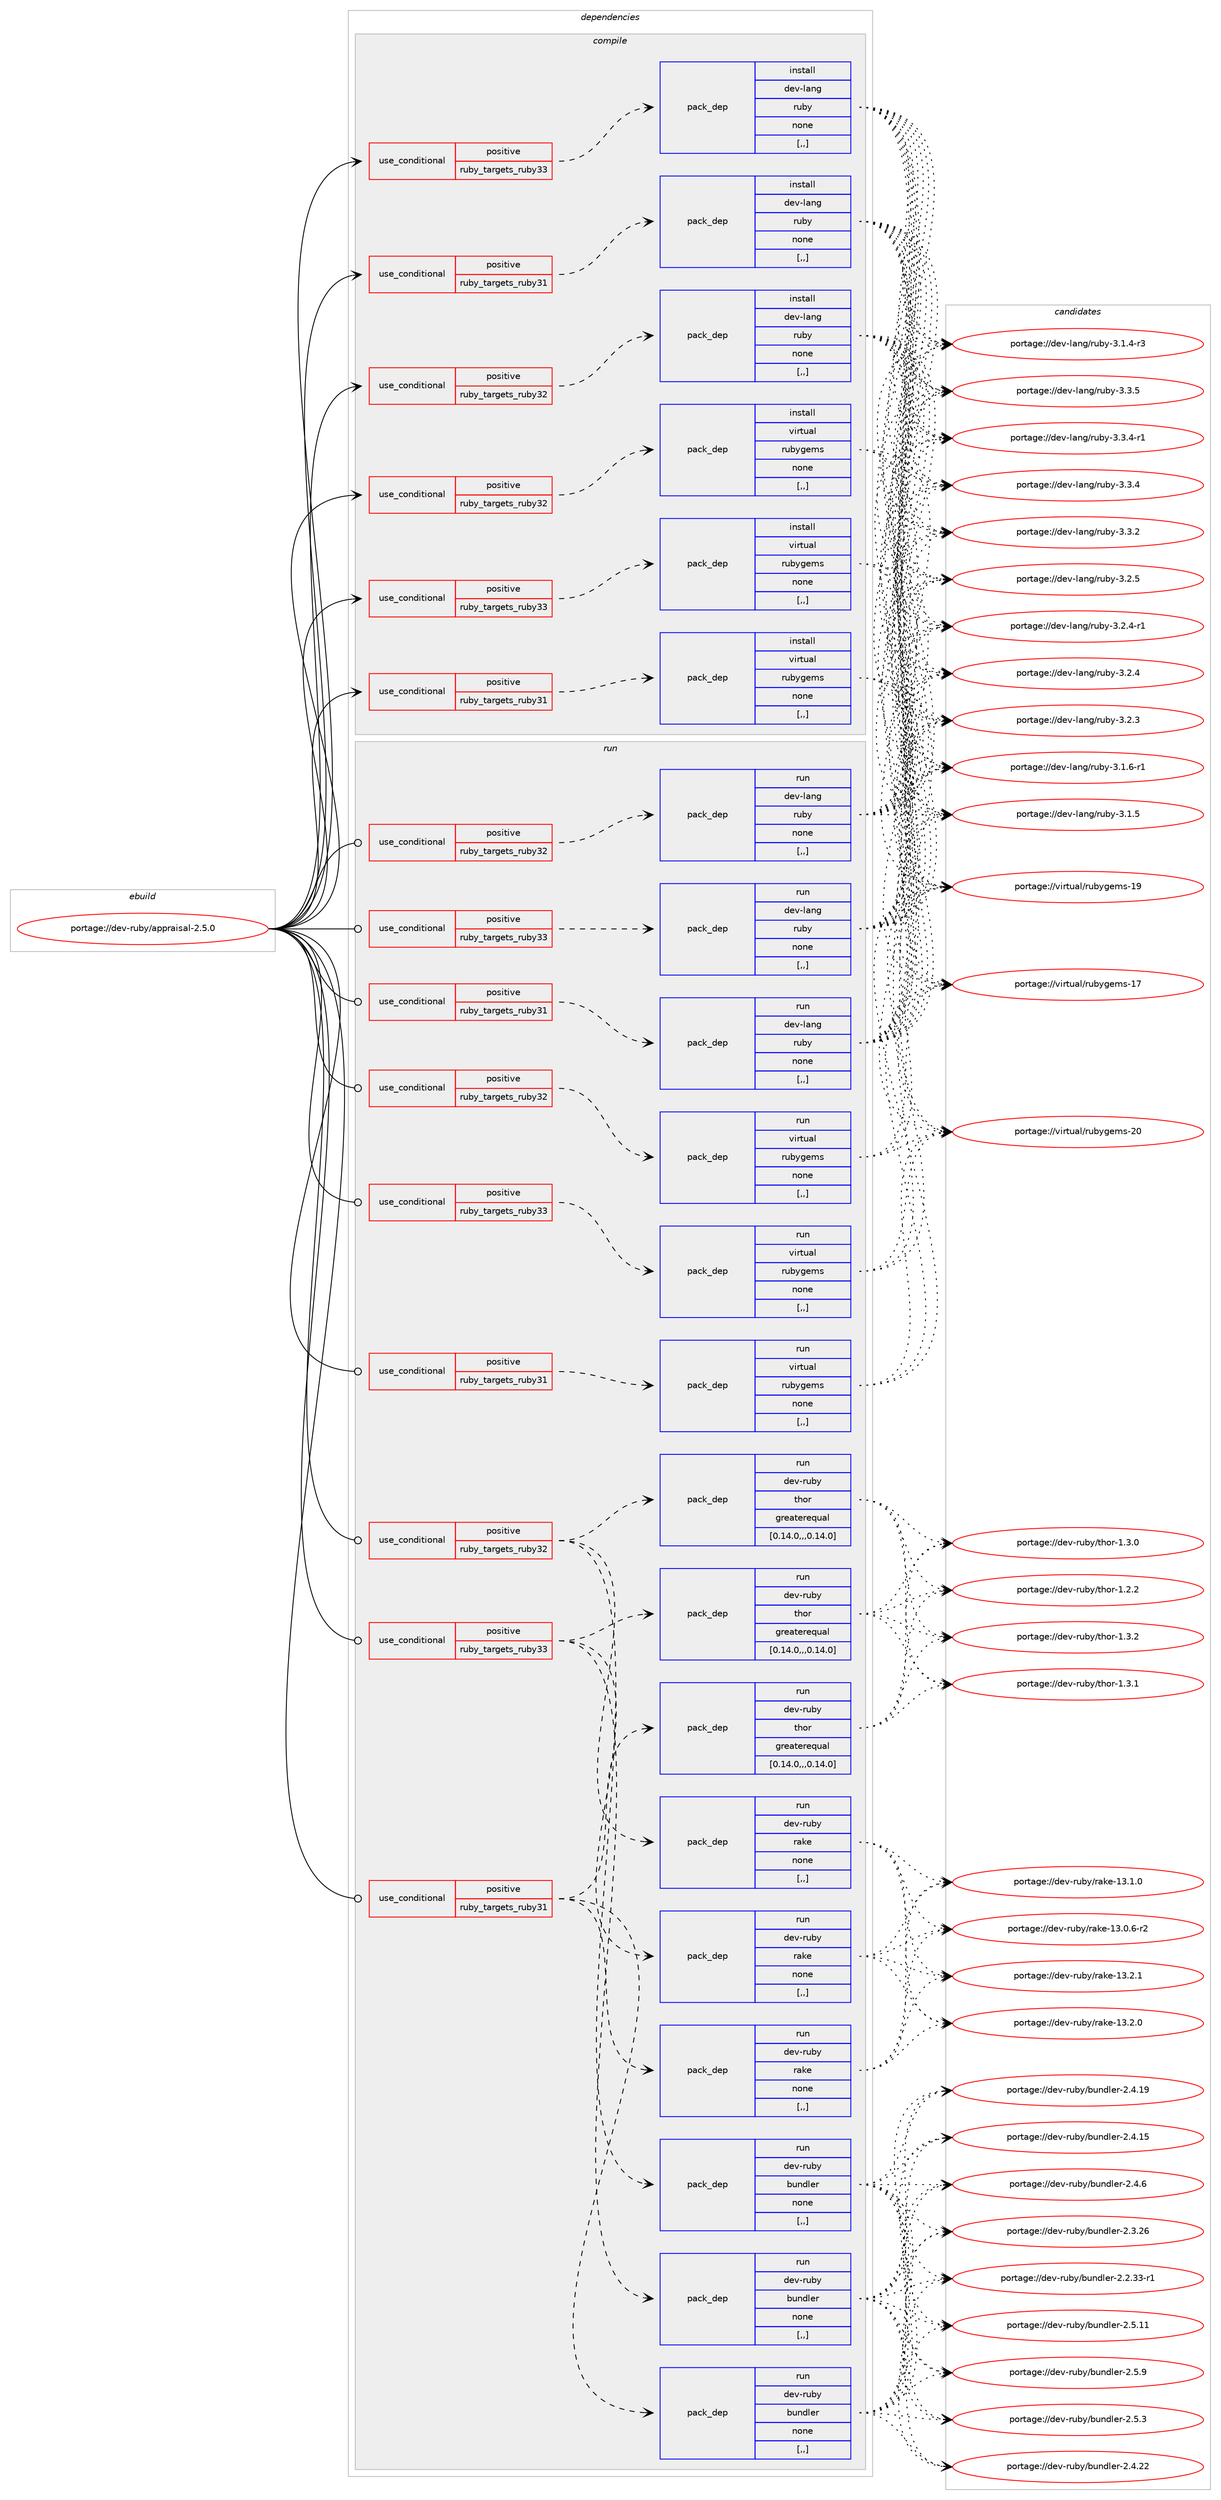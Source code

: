 digraph prolog {

# *************
# Graph options
# *************

newrank=true;
concentrate=true;
compound=true;
graph [rankdir=LR,fontname=Helvetica,fontsize=10,ranksep=1.5];#, ranksep=2.5, nodesep=0.2];
edge  [arrowhead=vee];
node  [fontname=Helvetica,fontsize=10];

# **********
# The ebuild
# **********

subgraph cluster_leftcol {
color=gray;
label=<<i>ebuild</i>>;
id [label="portage://dev-ruby/appraisal-2.5.0", color=red, width=4, href="../dev-ruby/appraisal-2.5.0.svg"];
}

# ****************
# The dependencies
# ****************

subgraph cluster_midcol {
color=gray;
label=<<i>dependencies</i>>;
subgraph cluster_compile {
fillcolor="#eeeeee";
style=filled;
label=<<i>compile</i>>;
subgraph cond175009 {
dependency671803 [label=<<TABLE BORDER="0" CELLBORDER="1" CELLSPACING="0" CELLPADDING="4"><TR><TD ROWSPAN="3" CELLPADDING="10">use_conditional</TD></TR><TR><TD>positive</TD></TR><TR><TD>ruby_targets_ruby31</TD></TR></TABLE>>, shape=none, color=red];
subgraph pack491913 {
dependency671804 [label=<<TABLE BORDER="0" CELLBORDER="1" CELLSPACING="0" CELLPADDING="4" WIDTH="220"><TR><TD ROWSPAN="6" CELLPADDING="30">pack_dep</TD></TR><TR><TD WIDTH="110">install</TD></TR><TR><TD>dev-lang</TD></TR><TR><TD>ruby</TD></TR><TR><TD>none</TD></TR><TR><TD>[,,]</TD></TR></TABLE>>, shape=none, color=blue];
}
dependency671803:e -> dependency671804:w [weight=20,style="dashed",arrowhead="vee"];
}
id:e -> dependency671803:w [weight=20,style="solid",arrowhead="vee"];
subgraph cond175010 {
dependency671805 [label=<<TABLE BORDER="0" CELLBORDER="1" CELLSPACING="0" CELLPADDING="4"><TR><TD ROWSPAN="3" CELLPADDING="10">use_conditional</TD></TR><TR><TD>positive</TD></TR><TR><TD>ruby_targets_ruby31</TD></TR></TABLE>>, shape=none, color=red];
subgraph pack491914 {
dependency671806 [label=<<TABLE BORDER="0" CELLBORDER="1" CELLSPACING="0" CELLPADDING="4" WIDTH="220"><TR><TD ROWSPAN="6" CELLPADDING="30">pack_dep</TD></TR><TR><TD WIDTH="110">install</TD></TR><TR><TD>virtual</TD></TR><TR><TD>rubygems</TD></TR><TR><TD>none</TD></TR><TR><TD>[,,]</TD></TR></TABLE>>, shape=none, color=blue];
}
dependency671805:e -> dependency671806:w [weight=20,style="dashed",arrowhead="vee"];
}
id:e -> dependency671805:w [weight=20,style="solid",arrowhead="vee"];
subgraph cond175011 {
dependency671807 [label=<<TABLE BORDER="0" CELLBORDER="1" CELLSPACING="0" CELLPADDING="4"><TR><TD ROWSPAN="3" CELLPADDING="10">use_conditional</TD></TR><TR><TD>positive</TD></TR><TR><TD>ruby_targets_ruby32</TD></TR></TABLE>>, shape=none, color=red];
subgraph pack491915 {
dependency671808 [label=<<TABLE BORDER="0" CELLBORDER="1" CELLSPACING="0" CELLPADDING="4" WIDTH="220"><TR><TD ROWSPAN="6" CELLPADDING="30">pack_dep</TD></TR><TR><TD WIDTH="110">install</TD></TR><TR><TD>dev-lang</TD></TR><TR><TD>ruby</TD></TR><TR><TD>none</TD></TR><TR><TD>[,,]</TD></TR></TABLE>>, shape=none, color=blue];
}
dependency671807:e -> dependency671808:w [weight=20,style="dashed",arrowhead="vee"];
}
id:e -> dependency671807:w [weight=20,style="solid",arrowhead="vee"];
subgraph cond175012 {
dependency671809 [label=<<TABLE BORDER="0" CELLBORDER="1" CELLSPACING="0" CELLPADDING="4"><TR><TD ROWSPAN="3" CELLPADDING="10">use_conditional</TD></TR><TR><TD>positive</TD></TR><TR><TD>ruby_targets_ruby32</TD></TR></TABLE>>, shape=none, color=red];
subgraph pack491916 {
dependency671810 [label=<<TABLE BORDER="0" CELLBORDER="1" CELLSPACING="0" CELLPADDING="4" WIDTH="220"><TR><TD ROWSPAN="6" CELLPADDING="30">pack_dep</TD></TR><TR><TD WIDTH="110">install</TD></TR><TR><TD>virtual</TD></TR><TR><TD>rubygems</TD></TR><TR><TD>none</TD></TR><TR><TD>[,,]</TD></TR></TABLE>>, shape=none, color=blue];
}
dependency671809:e -> dependency671810:w [weight=20,style="dashed",arrowhead="vee"];
}
id:e -> dependency671809:w [weight=20,style="solid",arrowhead="vee"];
subgraph cond175013 {
dependency671811 [label=<<TABLE BORDER="0" CELLBORDER="1" CELLSPACING="0" CELLPADDING="4"><TR><TD ROWSPAN="3" CELLPADDING="10">use_conditional</TD></TR><TR><TD>positive</TD></TR><TR><TD>ruby_targets_ruby33</TD></TR></TABLE>>, shape=none, color=red];
subgraph pack491917 {
dependency671812 [label=<<TABLE BORDER="0" CELLBORDER="1" CELLSPACING="0" CELLPADDING="4" WIDTH="220"><TR><TD ROWSPAN="6" CELLPADDING="30">pack_dep</TD></TR><TR><TD WIDTH="110">install</TD></TR><TR><TD>dev-lang</TD></TR><TR><TD>ruby</TD></TR><TR><TD>none</TD></TR><TR><TD>[,,]</TD></TR></TABLE>>, shape=none, color=blue];
}
dependency671811:e -> dependency671812:w [weight=20,style="dashed",arrowhead="vee"];
}
id:e -> dependency671811:w [weight=20,style="solid",arrowhead="vee"];
subgraph cond175014 {
dependency671813 [label=<<TABLE BORDER="0" CELLBORDER="1" CELLSPACING="0" CELLPADDING="4"><TR><TD ROWSPAN="3" CELLPADDING="10">use_conditional</TD></TR><TR><TD>positive</TD></TR><TR><TD>ruby_targets_ruby33</TD></TR></TABLE>>, shape=none, color=red];
subgraph pack491918 {
dependency671814 [label=<<TABLE BORDER="0" CELLBORDER="1" CELLSPACING="0" CELLPADDING="4" WIDTH="220"><TR><TD ROWSPAN="6" CELLPADDING="30">pack_dep</TD></TR><TR><TD WIDTH="110">install</TD></TR><TR><TD>virtual</TD></TR><TR><TD>rubygems</TD></TR><TR><TD>none</TD></TR><TR><TD>[,,]</TD></TR></TABLE>>, shape=none, color=blue];
}
dependency671813:e -> dependency671814:w [weight=20,style="dashed",arrowhead="vee"];
}
id:e -> dependency671813:w [weight=20,style="solid",arrowhead="vee"];
}
subgraph cluster_compileandrun {
fillcolor="#eeeeee";
style=filled;
label=<<i>compile and run</i>>;
}
subgraph cluster_run {
fillcolor="#eeeeee";
style=filled;
label=<<i>run</i>>;
subgraph cond175015 {
dependency671815 [label=<<TABLE BORDER="0" CELLBORDER="1" CELLSPACING="0" CELLPADDING="4"><TR><TD ROWSPAN="3" CELLPADDING="10">use_conditional</TD></TR><TR><TD>positive</TD></TR><TR><TD>ruby_targets_ruby31</TD></TR></TABLE>>, shape=none, color=red];
subgraph pack491919 {
dependency671816 [label=<<TABLE BORDER="0" CELLBORDER="1" CELLSPACING="0" CELLPADDING="4" WIDTH="220"><TR><TD ROWSPAN="6" CELLPADDING="30">pack_dep</TD></TR><TR><TD WIDTH="110">run</TD></TR><TR><TD>dev-lang</TD></TR><TR><TD>ruby</TD></TR><TR><TD>none</TD></TR><TR><TD>[,,]</TD></TR></TABLE>>, shape=none, color=blue];
}
dependency671815:e -> dependency671816:w [weight=20,style="dashed",arrowhead="vee"];
}
id:e -> dependency671815:w [weight=20,style="solid",arrowhead="odot"];
subgraph cond175016 {
dependency671817 [label=<<TABLE BORDER="0" CELLBORDER="1" CELLSPACING="0" CELLPADDING="4"><TR><TD ROWSPAN="3" CELLPADDING="10">use_conditional</TD></TR><TR><TD>positive</TD></TR><TR><TD>ruby_targets_ruby31</TD></TR></TABLE>>, shape=none, color=red];
subgraph pack491920 {
dependency671818 [label=<<TABLE BORDER="0" CELLBORDER="1" CELLSPACING="0" CELLPADDING="4" WIDTH="220"><TR><TD ROWSPAN="6" CELLPADDING="30">pack_dep</TD></TR><TR><TD WIDTH="110">run</TD></TR><TR><TD>dev-ruby</TD></TR><TR><TD>bundler</TD></TR><TR><TD>none</TD></TR><TR><TD>[,,]</TD></TR></TABLE>>, shape=none, color=blue];
}
dependency671817:e -> dependency671818:w [weight=20,style="dashed",arrowhead="vee"];
subgraph pack491921 {
dependency671819 [label=<<TABLE BORDER="0" CELLBORDER="1" CELLSPACING="0" CELLPADDING="4" WIDTH="220"><TR><TD ROWSPAN="6" CELLPADDING="30">pack_dep</TD></TR><TR><TD WIDTH="110">run</TD></TR><TR><TD>dev-ruby</TD></TR><TR><TD>rake</TD></TR><TR><TD>none</TD></TR><TR><TD>[,,]</TD></TR></TABLE>>, shape=none, color=blue];
}
dependency671817:e -> dependency671819:w [weight=20,style="dashed",arrowhead="vee"];
subgraph pack491922 {
dependency671820 [label=<<TABLE BORDER="0" CELLBORDER="1" CELLSPACING="0" CELLPADDING="4" WIDTH="220"><TR><TD ROWSPAN="6" CELLPADDING="30">pack_dep</TD></TR><TR><TD WIDTH="110">run</TD></TR><TR><TD>dev-ruby</TD></TR><TR><TD>thor</TD></TR><TR><TD>greaterequal</TD></TR><TR><TD>[0.14.0,,,0.14.0]</TD></TR></TABLE>>, shape=none, color=blue];
}
dependency671817:e -> dependency671820:w [weight=20,style="dashed",arrowhead="vee"];
}
id:e -> dependency671817:w [weight=20,style="solid",arrowhead="odot"];
subgraph cond175017 {
dependency671821 [label=<<TABLE BORDER="0" CELLBORDER="1" CELLSPACING="0" CELLPADDING="4"><TR><TD ROWSPAN="3" CELLPADDING="10">use_conditional</TD></TR><TR><TD>positive</TD></TR><TR><TD>ruby_targets_ruby31</TD></TR></TABLE>>, shape=none, color=red];
subgraph pack491923 {
dependency671822 [label=<<TABLE BORDER="0" CELLBORDER="1" CELLSPACING="0" CELLPADDING="4" WIDTH="220"><TR><TD ROWSPAN="6" CELLPADDING="30">pack_dep</TD></TR><TR><TD WIDTH="110">run</TD></TR><TR><TD>virtual</TD></TR><TR><TD>rubygems</TD></TR><TR><TD>none</TD></TR><TR><TD>[,,]</TD></TR></TABLE>>, shape=none, color=blue];
}
dependency671821:e -> dependency671822:w [weight=20,style="dashed",arrowhead="vee"];
}
id:e -> dependency671821:w [weight=20,style="solid",arrowhead="odot"];
subgraph cond175018 {
dependency671823 [label=<<TABLE BORDER="0" CELLBORDER="1" CELLSPACING="0" CELLPADDING="4"><TR><TD ROWSPAN="3" CELLPADDING="10">use_conditional</TD></TR><TR><TD>positive</TD></TR><TR><TD>ruby_targets_ruby32</TD></TR></TABLE>>, shape=none, color=red];
subgraph pack491924 {
dependency671824 [label=<<TABLE BORDER="0" CELLBORDER="1" CELLSPACING="0" CELLPADDING="4" WIDTH="220"><TR><TD ROWSPAN="6" CELLPADDING="30">pack_dep</TD></TR><TR><TD WIDTH="110">run</TD></TR><TR><TD>dev-lang</TD></TR><TR><TD>ruby</TD></TR><TR><TD>none</TD></TR><TR><TD>[,,]</TD></TR></TABLE>>, shape=none, color=blue];
}
dependency671823:e -> dependency671824:w [weight=20,style="dashed",arrowhead="vee"];
}
id:e -> dependency671823:w [weight=20,style="solid",arrowhead="odot"];
subgraph cond175019 {
dependency671825 [label=<<TABLE BORDER="0" CELLBORDER="1" CELLSPACING="0" CELLPADDING="4"><TR><TD ROWSPAN="3" CELLPADDING="10">use_conditional</TD></TR><TR><TD>positive</TD></TR><TR><TD>ruby_targets_ruby32</TD></TR></TABLE>>, shape=none, color=red];
subgraph pack491925 {
dependency671826 [label=<<TABLE BORDER="0" CELLBORDER="1" CELLSPACING="0" CELLPADDING="4" WIDTH="220"><TR><TD ROWSPAN="6" CELLPADDING="30">pack_dep</TD></TR><TR><TD WIDTH="110">run</TD></TR><TR><TD>dev-ruby</TD></TR><TR><TD>bundler</TD></TR><TR><TD>none</TD></TR><TR><TD>[,,]</TD></TR></TABLE>>, shape=none, color=blue];
}
dependency671825:e -> dependency671826:w [weight=20,style="dashed",arrowhead="vee"];
subgraph pack491926 {
dependency671827 [label=<<TABLE BORDER="0" CELLBORDER="1" CELLSPACING="0" CELLPADDING="4" WIDTH="220"><TR><TD ROWSPAN="6" CELLPADDING="30">pack_dep</TD></TR><TR><TD WIDTH="110">run</TD></TR><TR><TD>dev-ruby</TD></TR><TR><TD>rake</TD></TR><TR><TD>none</TD></TR><TR><TD>[,,]</TD></TR></TABLE>>, shape=none, color=blue];
}
dependency671825:e -> dependency671827:w [weight=20,style="dashed",arrowhead="vee"];
subgraph pack491927 {
dependency671828 [label=<<TABLE BORDER="0" CELLBORDER="1" CELLSPACING="0" CELLPADDING="4" WIDTH="220"><TR><TD ROWSPAN="6" CELLPADDING="30">pack_dep</TD></TR><TR><TD WIDTH="110">run</TD></TR><TR><TD>dev-ruby</TD></TR><TR><TD>thor</TD></TR><TR><TD>greaterequal</TD></TR><TR><TD>[0.14.0,,,0.14.0]</TD></TR></TABLE>>, shape=none, color=blue];
}
dependency671825:e -> dependency671828:w [weight=20,style="dashed",arrowhead="vee"];
}
id:e -> dependency671825:w [weight=20,style="solid",arrowhead="odot"];
subgraph cond175020 {
dependency671829 [label=<<TABLE BORDER="0" CELLBORDER="1" CELLSPACING="0" CELLPADDING="4"><TR><TD ROWSPAN="3" CELLPADDING="10">use_conditional</TD></TR><TR><TD>positive</TD></TR><TR><TD>ruby_targets_ruby32</TD></TR></TABLE>>, shape=none, color=red];
subgraph pack491928 {
dependency671830 [label=<<TABLE BORDER="0" CELLBORDER="1" CELLSPACING="0" CELLPADDING="4" WIDTH="220"><TR><TD ROWSPAN="6" CELLPADDING="30">pack_dep</TD></TR><TR><TD WIDTH="110">run</TD></TR><TR><TD>virtual</TD></TR><TR><TD>rubygems</TD></TR><TR><TD>none</TD></TR><TR><TD>[,,]</TD></TR></TABLE>>, shape=none, color=blue];
}
dependency671829:e -> dependency671830:w [weight=20,style="dashed",arrowhead="vee"];
}
id:e -> dependency671829:w [weight=20,style="solid",arrowhead="odot"];
subgraph cond175021 {
dependency671831 [label=<<TABLE BORDER="0" CELLBORDER="1" CELLSPACING="0" CELLPADDING="4"><TR><TD ROWSPAN="3" CELLPADDING="10">use_conditional</TD></TR><TR><TD>positive</TD></TR><TR><TD>ruby_targets_ruby33</TD></TR></TABLE>>, shape=none, color=red];
subgraph pack491929 {
dependency671832 [label=<<TABLE BORDER="0" CELLBORDER="1" CELLSPACING="0" CELLPADDING="4" WIDTH="220"><TR><TD ROWSPAN="6" CELLPADDING="30">pack_dep</TD></TR><TR><TD WIDTH="110">run</TD></TR><TR><TD>dev-lang</TD></TR><TR><TD>ruby</TD></TR><TR><TD>none</TD></TR><TR><TD>[,,]</TD></TR></TABLE>>, shape=none, color=blue];
}
dependency671831:e -> dependency671832:w [weight=20,style="dashed",arrowhead="vee"];
}
id:e -> dependency671831:w [weight=20,style="solid",arrowhead="odot"];
subgraph cond175022 {
dependency671833 [label=<<TABLE BORDER="0" CELLBORDER="1" CELLSPACING="0" CELLPADDING="4"><TR><TD ROWSPAN="3" CELLPADDING="10">use_conditional</TD></TR><TR><TD>positive</TD></TR><TR><TD>ruby_targets_ruby33</TD></TR></TABLE>>, shape=none, color=red];
subgraph pack491930 {
dependency671834 [label=<<TABLE BORDER="0" CELLBORDER="1" CELLSPACING="0" CELLPADDING="4" WIDTH="220"><TR><TD ROWSPAN="6" CELLPADDING="30">pack_dep</TD></TR><TR><TD WIDTH="110">run</TD></TR><TR><TD>dev-ruby</TD></TR><TR><TD>bundler</TD></TR><TR><TD>none</TD></TR><TR><TD>[,,]</TD></TR></TABLE>>, shape=none, color=blue];
}
dependency671833:e -> dependency671834:w [weight=20,style="dashed",arrowhead="vee"];
subgraph pack491931 {
dependency671835 [label=<<TABLE BORDER="0" CELLBORDER="1" CELLSPACING="0" CELLPADDING="4" WIDTH="220"><TR><TD ROWSPAN="6" CELLPADDING="30">pack_dep</TD></TR><TR><TD WIDTH="110">run</TD></TR><TR><TD>dev-ruby</TD></TR><TR><TD>rake</TD></TR><TR><TD>none</TD></TR><TR><TD>[,,]</TD></TR></TABLE>>, shape=none, color=blue];
}
dependency671833:e -> dependency671835:w [weight=20,style="dashed",arrowhead="vee"];
subgraph pack491932 {
dependency671836 [label=<<TABLE BORDER="0" CELLBORDER="1" CELLSPACING="0" CELLPADDING="4" WIDTH="220"><TR><TD ROWSPAN="6" CELLPADDING="30">pack_dep</TD></TR><TR><TD WIDTH="110">run</TD></TR><TR><TD>dev-ruby</TD></TR><TR><TD>thor</TD></TR><TR><TD>greaterequal</TD></TR><TR><TD>[0.14.0,,,0.14.0]</TD></TR></TABLE>>, shape=none, color=blue];
}
dependency671833:e -> dependency671836:w [weight=20,style="dashed",arrowhead="vee"];
}
id:e -> dependency671833:w [weight=20,style="solid",arrowhead="odot"];
subgraph cond175023 {
dependency671837 [label=<<TABLE BORDER="0" CELLBORDER="1" CELLSPACING="0" CELLPADDING="4"><TR><TD ROWSPAN="3" CELLPADDING="10">use_conditional</TD></TR><TR><TD>positive</TD></TR><TR><TD>ruby_targets_ruby33</TD></TR></TABLE>>, shape=none, color=red];
subgraph pack491933 {
dependency671838 [label=<<TABLE BORDER="0" CELLBORDER="1" CELLSPACING="0" CELLPADDING="4" WIDTH="220"><TR><TD ROWSPAN="6" CELLPADDING="30">pack_dep</TD></TR><TR><TD WIDTH="110">run</TD></TR><TR><TD>virtual</TD></TR><TR><TD>rubygems</TD></TR><TR><TD>none</TD></TR><TR><TD>[,,]</TD></TR></TABLE>>, shape=none, color=blue];
}
dependency671837:e -> dependency671838:w [weight=20,style="dashed",arrowhead="vee"];
}
id:e -> dependency671837:w [weight=20,style="solid",arrowhead="odot"];
}
}

# **************
# The candidates
# **************

subgraph cluster_choices {
rank=same;
color=gray;
label=<<i>candidates</i>>;

subgraph choice491913 {
color=black;
nodesep=1;
choice10010111845108971101034711411798121455146514653 [label="portage://dev-lang/ruby-3.3.5", color=red, width=4,href="../dev-lang/ruby-3.3.5.svg"];
choice100101118451089711010347114117981214551465146524511449 [label="portage://dev-lang/ruby-3.3.4-r1", color=red, width=4,href="../dev-lang/ruby-3.3.4-r1.svg"];
choice10010111845108971101034711411798121455146514652 [label="portage://dev-lang/ruby-3.3.4", color=red, width=4,href="../dev-lang/ruby-3.3.4.svg"];
choice10010111845108971101034711411798121455146514650 [label="portage://dev-lang/ruby-3.3.2", color=red, width=4,href="../dev-lang/ruby-3.3.2.svg"];
choice10010111845108971101034711411798121455146504653 [label="portage://dev-lang/ruby-3.2.5", color=red, width=4,href="../dev-lang/ruby-3.2.5.svg"];
choice100101118451089711010347114117981214551465046524511449 [label="portage://dev-lang/ruby-3.2.4-r1", color=red, width=4,href="../dev-lang/ruby-3.2.4-r1.svg"];
choice10010111845108971101034711411798121455146504652 [label="portage://dev-lang/ruby-3.2.4", color=red, width=4,href="../dev-lang/ruby-3.2.4.svg"];
choice10010111845108971101034711411798121455146504651 [label="portage://dev-lang/ruby-3.2.3", color=red, width=4,href="../dev-lang/ruby-3.2.3.svg"];
choice100101118451089711010347114117981214551464946544511449 [label="portage://dev-lang/ruby-3.1.6-r1", color=red, width=4,href="../dev-lang/ruby-3.1.6-r1.svg"];
choice10010111845108971101034711411798121455146494653 [label="portage://dev-lang/ruby-3.1.5", color=red, width=4,href="../dev-lang/ruby-3.1.5.svg"];
choice100101118451089711010347114117981214551464946524511451 [label="portage://dev-lang/ruby-3.1.4-r3", color=red, width=4,href="../dev-lang/ruby-3.1.4-r3.svg"];
dependency671804:e -> choice10010111845108971101034711411798121455146514653:w [style=dotted,weight="100"];
dependency671804:e -> choice100101118451089711010347114117981214551465146524511449:w [style=dotted,weight="100"];
dependency671804:e -> choice10010111845108971101034711411798121455146514652:w [style=dotted,weight="100"];
dependency671804:e -> choice10010111845108971101034711411798121455146514650:w [style=dotted,weight="100"];
dependency671804:e -> choice10010111845108971101034711411798121455146504653:w [style=dotted,weight="100"];
dependency671804:e -> choice100101118451089711010347114117981214551465046524511449:w [style=dotted,weight="100"];
dependency671804:e -> choice10010111845108971101034711411798121455146504652:w [style=dotted,weight="100"];
dependency671804:e -> choice10010111845108971101034711411798121455146504651:w [style=dotted,weight="100"];
dependency671804:e -> choice100101118451089711010347114117981214551464946544511449:w [style=dotted,weight="100"];
dependency671804:e -> choice10010111845108971101034711411798121455146494653:w [style=dotted,weight="100"];
dependency671804:e -> choice100101118451089711010347114117981214551464946524511451:w [style=dotted,weight="100"];
}
subgraph choice491914 {
color=black;
nodesep=1;
choice118105114116117971084711411798121103101109115455048 [label="portage://virtual/rubygems-20", color=red, width=4,href="../virtual/rubygems-20.svg"];
choice118105114116117971084711411798121103101109115454957 [label="portage://virtual/rubygems-19", color=red, width=4,href="../virtual/rubygems-19.svg"];
choice118105114116117971084711411798121103101109115454955 [label="portage://virtual/rubygems-17", color=red, width=4,href="../virtual/rubygems-17.svg"];
dependency671806:e -> choice118105114116117971084711411798121103101109115455048:w [style=dotted,weight="100"];
dependency671806:e -> choice118105114116117971084711411798121103101109115454957:w [style=dotted,weight="100"];
dependency671806:e -> choice118105114116117971084711411798121103101109115454955:w [style=dotted,weight="100"];
}
subgraph choice491915 {
color=black;
nodesep=1;
choice10010111845108971101034711411798121455146514653 [label="portage://dev-lang/ruby-3.3.5", color=red, width=4,href="../dev-lang/ruby-3.3.5.svg"];
choice100101118451089711010347114117981214551465146524511449 [label="portage://dev-lang/ruby-3.3.4-r1", color=red, width=4,href="../dev-lang/ruby-3.3.4-r1.svg"];
choice10010111845108971101034711411798121455146514652 [label="portage://dev-lang/ruby-3.3.4", color=red, width=4,href="../dev-lang/ruby-3.3.4.svg"];
choice10010111845108971101034711411798121455146514650 [label="portage://dev-lang/ruby-3.3.2", color=red, width=4,href="../dev-lang/ruby-3.3.2.svg"];
choice10010111845108971101034711411798121455146504653 [label="portage://dev-lang/ruby-3.2.5", color=red, width=4,href="../dev-lang/ruby-3.2.5.svg"];
choice100101118451089711010347114117981214551465046524511449 [label="portage://dev-lang/ruby-3.2.4-r1", color=red, width=4,href="../dev-lang/ruby-3.2.4-r1.svg"];
choice10010111845108971101034711411798121455146504652 [label="portage://dev-lang/ruby-3.2.4", color=red, width=4,href="../dev-lang/ruby-3.2.4.svg"];
choice10010111845108971101034711411798121455146504651 [label="portage://dev-lang/ruby-3.2.3", color=red, width=4,href="../dev-lang/ruby-3.2.3.svg"];
choice100101118451089711010347114117981214551464946544511449 [label="portage://dev-lang/ruby-3.1.6-r1", color=red, width=4,href="../dev-lang/ruby-3.1.6-r1.svg"];
choice10010111845108971101034711411798121455146494653 [label="portage://dev-lang/ruby-3.1.5", color=red, width=4,href="../dev-lang/ruby-3.1.5.svg"];
choice100101118451089711010347114117981214551464946524511451 [label="portage://dev-lang/ruby-3.1.4-r3", color=red, width=4,href="../dev-lang/ruby-3.1.4-r3.svg"];
dependency671808:e -> choice10010111845108971101034711411798121455146514653:w [style=dotted,weight="100"];
dependency671808:e -> choice100101118451089711010347114117981214551465146524511449:w [style=dotted,weight="100"];
dependency671808:e -> choice10010111845108971101034711411798121455146514652:w [style=dotted,weight="100"];
dependency671808:e -> choice10010111845108971101034711411798121455146514650:w [style=dotted,weight="100"];
dependency671808:e -> choice10010111845108971101034711411798121455146504653:w [style=dotted,weight="100"];
dependency671808:e -> choice100101118451089711010347114117981214551465046524511449:w [style=dotted,weight="100"];
dependency671808:e -> choice10010111845108971101034711411798121455146504652:w [style=dotted,weight="100"];
dependency671808:e -> choice10010111845108971101034711411798121455146504651:w [style=dotted,weight="100"];
dependency671808:e -> choice100101118451089711010347114117981214551464946544511449:w [style=dotted,weight="100"];
dependency671808:e -> choice10010111845108971101034711411798121455146494653:w [style=dotted,weight="100"];
dependency671808:e -> choice100101118451089711010347114117981214551464946524511451:w [style=dotted,weight="100"];
}
subgraph choice491916 {
color=black;
nodesep=1;
choice118105114116117971084711411798121103101109115455048 [label="portage://virtual/rubygems-20", color=red, width=4,href="../virtual/rubygems-20.svg"];
choice118105114116117971084711411798121103101109115454957 [label="portage://virtual/rubygems-19", color=red, width=4,href="../virtual/rubygems-19.svg"];
choice118105114116117971084711411798121103101109115454955 [label="portage://virtual/rubygems-17", color=red, width=4,href="../virtual/rubygems-17.svg"];
dependency671810:e -> choice118105114116117971084711411798121103101109115455048:w [style=dotted,weight="100"];
dependency671810:e -> choice118105114116117971084711411798121103101109115454957:w [style=dotted,weight="100"];
dependency671810:e -> choice118105114116117971084711411798121103101109115454955:w [style=dotted,weight="100"];
}
subgraph choice491917 {
color=black;
nodesep=1;
choice10010111845108971101034711411798121455146514653 [label="portage://dev-lang/ruby-3.3.5", color=red, width=4,href="../dev-lang/ruby-3.3.5.svg"];
choice100101118451089711010347114117981214551465146524511449 [label="portage://dev-lang/ruby-3.3.4-r1", color=red, width=4,href="../dev-lang/ruby-3.3.4-r1.svg"];
choice10010111845108971101034711411798121455146514652 [label="portage://dev-lang/ruby-3.3.4", color=red, width=4,href="../dev-lang/ruby-3.3.4.svg"];
choice10010111845108971101034711411798121455146514650 [label="portage://dev-lang/ruby-3.3.2", color=red, width=4,href="../dev-lang/ruby-3.3.2.svg"];
choice10010111845108971101034711411798121455146504653 [label="portage://dev-lang/ruby-3.2.5", color=red, width=4,href="../dev-lang/ruby-3.2.5.svg"];
choice100101118451089711010347114117981214551465046524511449 [label="portage://dev-lang/ruby-3.2.4-r1", color=red, width=4,href="../dev-lang/ruby-3.2.4-r1.svg"];
choice10010111845108971101034711411798121455146504652 [label="portage://dev-lang/ruby-3.2.4", color=red, width=4,href="../dev-lang/ruby-3.2.4.svg"];
choice10010111845108971101034711411798121455146504651 [label="portage://dev-lang/ruby-3.2.3", color=red, width=4,href="../dev-lang/ruby-3.2.3.svg"];
choice100101118451089711010347114117981214551464946544511449 [label="portage://dev-lang/ruby-3.1.6-r1", color=red, width=4,href="../dev-lang/ruby-3.1.6-r1.svg"];
choice10010111845108971101034711411798121455146494653 [label="portage://dev-lang/ruby-3.1.5", color=red, width=4,href="../dev-lang/ruby-3.1.5.svg"];
choice100101118451089711010347114117981214551464946524511451 [label="portage://dev-lang/ruby-3.1.4-r3", color=red, width=4,href="../dev-lang/ruby-3.1.4-r3.svg"];
dependency671812:e -> choice10010111845108971101034711411798121455146514653:w [style=dotted,weight="100"];
dependency671812:e -> choice100101118451089711010347114117981214551465146524511449:w [style=dotted,weight="100"];
dependency671812:e -> choice10010111845108971101034711411798121455146514652:w [style=dotted,weight="100"];
dependency671812:e -> choice10010111845108971101034711411798121455146514650:w [style=dotted,weight="100"];
dependency671812:e -> choice10010111845108971101034711411798121455146504653:w [style=dotted,weight="100"];
dependency671812:e -> choice100101118451089711010347114117981214551465046524511449:w [style=dotted,weight="100"];
dependency671812:e -> choice10010111845108971101034711411798121455146504652:w [style=dotted,weight="100"];
dependency671812:e -> choice10010111845108971101034711411798121455146504651:w [style=dotted,weight="100"];
dependency671812:e -> choice100101118451089711010347114117981214551464946544511449:w [style=dotted,weight="100"];
dependency671812:e -> choice10010111845108971101034711411798121455146494653:w [style=dotted,weight="100"];
dependency671812:e -> choice100101118451089711010347114117981214551464946524511451:w [style=dotted,weight="100"];
}
subgraph choice491918 {
color=black;
nodesep=1;
choice118105114116117971084711411798121103101109115455048 [label="portage://virtual/rubygems-20", color=red, width=4,href="../virtual/rubygems-20.svg"];
choice118105114116117971084711411798121103101109115454957 [label="portage://virtual/rubygems-19", color=red, width=4,href="../virtual/rubygems-19.svg"];
choice118105114116117971084711411798121103101109115454955 [label="portage://virtual/rubygems-17", color=red, width=4,href="../virtual/rubygems-17.svg"];
dependency671814:e -> choice118105114116117971084711411798121103101109115455048:w [style=dotted,weight="100"];
dependency671814:e -> choice118105114116117971084711411798121103101109115454957:w [style=dotted,weight="100"];
dependency671814:e -> choice118105114116117971084711411798121103101109115454955:w [style=dotted,weight="100"];
}
subgraph choice491919 {
color=black;
nodesep=1;
choice10010111845108971101034711411798121455146514653 [label="portage://dev-lang/ruby-3.3.5", color=red, width=4,href="../dev-lang/ruby-3.3.5.svg"];
choice100101118451089711010347114117981214551465146524511449 [label="portage://dev-lang/ruby-3.3.4-r1", color=red, width=4,href="../dev-lang/ruby-3.3.4-r1.svg"];
choice10010111845108971101034711411798121455146514652 [label="portage://dev-lang/ruby-3.3.4", color=red, width=4,href="../dev-lang/ruby-3.3.4.svg"];
choice10010111845108971101034711411798121455146514650 [label="portage://dev-lang/ruby-3.3.2", color=red, width=4,href="../dev-lang/ruby-3.3.2.svg"];
choice10010111845108971101034711411798121455146504653 [label="portage://dev-lang/ruby-3.2.5", color=red, width=4,href="../dev-lang/ruby-3.2.5.svg"];
choice100101118451089711010347114117981214551465046524511449 [label="portage://dev-lang/ruby-3.2.4-r1", color=red, width=4,href="../dev-lang/ruby-3.2.4-r1.svg"];
choice10010111845108971101034711411798121455146504652 [label="portage://dev-lang/ruby-3.2.4", color=red, width=4,href="../dev-lang/ruby-3.2.4.svg"];
choice10010111845108971101034711411798121455146504651 [label="portage://dev-lang/ruby-3.2.3", color=red, width=4,href="../dev-lang/ruby-3.2.3.svg"];
choice100101118451089711010347114117981214551464946544511449 [label="portage://dev-lang/ruby-3.1.6-r1", color=red, width=4,href="../dev-lang/ruby-3.1.6-r1.svg"];
choice10010111845108971101034711411798121455146494653 [label="portage://dev-lang/ruby-3.1.5", color=red, width=4,href="../dev-lang/ruby-3.1.5.svg"];
choice100101118451089711010347114117981214551464946524511451 [label="portage://dev-lang/ruby-3.1.4-r3", color=red, width=4,href="../dev-lang/ruby-3.1.4-r3.svg"];
dependency671816:e -> choice10010111845108971101034711411798121455146514653:w [style=dotted,weight="100"];
dependency671816:e -> choice100101118451089711010347114117981214551465146524511449:w [style=dotted,weight="100"];
dependency671816:e -> choice10010111845108971101034711411798121455146514652:w [style=dotted,weight="100"];
dependency671816:e -> choice10010111845108971101034711411798121455146514650:w [style=dotted,weight="100"];
dependency671816:e -> choice10010111845108971101034711411798121455146504653:w [style=dotted,weight="100"];
dependency671816:e -> choice100101118451089711010347114117981214551465046524511449:w [style=dotted,weight="100"];
dependency671816:e -> choice10010111845108971101034711411798121455146504652:w [style=dotted,weight="100"];
dependency671816:e -> choice10010111845108971101034711411798121455146504651:w [style=dotted,weight="100"];
dependency671816:e -> choice100101118451089711010347114117981214551464946544511449:w [style=dotted,weight="100"];
dependency671816:e -> choice10010111845108971101034711411798121455146494653:w [style=dotted,weight="100"];
dependency671816:e -> choice100101118451089711010347114117981214551464946524511451:w [style=dotted,weight="100"];
}
subgraph choice491920 {
color=black;
nodesep=1;
choice1001011184511411798121479811711010010810111445504653464949 [label="portage://dev-ruby/bundler-2.5.11", color=red, width=4,href="../dev-ruby/bundler-2.5.11.svg"];
choice10010111845114117981214798117110100108101114455046534657 [label="portage://dev-ruby/bundler-2.5.9", color=red, width=4,href="../dev-ruby/bundler-2.5.9.svg"];
choice10010111845114117981214798117110100108101114455046534651 [label="portage://dev-ruby/bundler-2.5.3", color=red, width=4,href="../dev-ruby/bundler-2.5.3.svg"];
choice1001011184511411798121479811711010010810111445504652465050 [label="portage://dev-ruby/bundler-2.4.22", color=red, width=4,href="../dev-ruby/bundler-2.4.22.svg"];
choice1001011184511411798121479811711010010810111445504652464957 [label="portage://dev-ruby/bundler-2.4.19", color=red, width=4,href="../dev-ruby/bundler-2.4.19.svg"];
choice1001011184511411798121479811711010010810111445504652464953 [label="portage://dev-ruby/bundler-2.4.15", color=red, width=4,href="../dev-ruby/bundler-2.4.15.svg"];
choice10010111845114117981214798117110100108101114455046524654 [label="portage://dev-ruby/bundler-2.4.6", color=red, width=4,href="../dev-ruby/bundler-2.4.6.svg"];
choice1001011184511411798121479811711010010810111445504651465054 [label="portage://dev-ruby/bundler-2.3.26", color=red, width=4,href="../dev-ruby/bundler-2.3.26.svg"];
choice10010111845114117981214798117110100108101114455046504651514511449 [label="portage://dev-ruby/bundler-2.2.33-r1", color=red, width=4,href="../dev-ruby/bundler-2.2.33-r1.svg"];
dependency671818:e -> choice1001011184511411798121479811711010010810111445504653464949:w [style=dotted,weight="100"];
dependency671818:e -> choice10010111845114117981214798117110100108101114455046534657:w [style=dotted,weight="100"];
dependency671818:e -> choice10010111845114117981214798117110100108101114455046534651:w [style=dotted,weight="100"];
dependency671818:e -> choice1001011184511411798121479811711010010810111445504652465050:w [style=dotted,weight="100"];
dependency671818:e -> choice1001011184511411798121479811711010010810111445504652464957:w [style=dotted,weight="100"];
dependency671818:e -> choice1001011184511411798121479811711010010810111445504652464953:w [style=dotted,weight="100"];
dependency671818:e -> choice10010111845114117981214798117110100108101114455046524654:w [style=dotted,weight="100"];
dependency671818:e -> choice1001011184511411798121479811711010010810111445504651465054:w [style=dotted,weight="100"];
dependency671818:e -> choice10010111845114117981214798117110100108101114455046504651514511449:w [style=dotted,weight="100"];
}
subgraph choice491921 {
color=black;
nodesep=1;
choice1001011184511411798121471149710710145495146504649 [label="portage://dev-ruby/rake-13.2.1", color=red, width=4,href="../dev-ruby/rake-13.2.1.svg"];
choice1001011184511411798121471149710710145495146504648 [label="portage://dev-ruby/rake-13.2.0", color=red, width=4,href="../dev-ruby/rake-13.2.0.svg"];
choice1001011184511411798121471149710710145495146494648 [label="portage://dev-ruby/rake-13.1.0", color=red, width=4,href="../dev-ruby/rake-13.1.0.svg"];
choice10010111845114117981214711497107101454951464846544511450 [label="portage://dev-ruby/rake-13.0.6-r2", color=red, width=4,href="../dev-ruby/rake-13.0.6-r2.svg"];
dependency671819:e -> choice1001011184511411798121471149710710145495146504649:w [style=dotted,weight="100"];
dependency671819:e -> choice1001011184511411798121471149710710145495146504648:w [style=dotted,weight="100"];
dependency671819:e -> choice1001011184511411798121471149710710145495146494648:w [style=dotted,weight="100"];
dependency671819:e -> choice10010111845114117981214711497107101454951464846544511450:w [style=dotted,weight="100"];
}
subgraph choice491922 {
color=black;
nodesep=1;
choice100101118451141179812147116104111114454946514650 [label="portage://dev-ruby/thor-1.3.2", color=red, width=4,href="../dev-ruby/thor-1.3.2.svg"];
choice100101118451141179812147116104111114454946514649 [label="portage://dev-ruby/thor-1.3.1", color=red, width=4,href="../dev-ruby/thor-1.3.1.svg"];
choice100101118451141179812147116104111114454946514648 [label="portage://dev-ruby/thor-1.3.0", color=red, width=4,href="../dev-ruby/thor-1.3.0.svg"];
choice100101118451141179812147116104111114454946504650 [label="portage://dev-ruby/thor-1.2.2", color=red, width=4,href="../dev-ruby/thor-1.2.2.svg"];
dependency671820:e -> choice100101118451141179812147116104111114454946514650:w [style=dotted,weight="100"];
dependency671820:e -> choice100101118451141179812147116104111114454946514649:w [style=dotted,weight="100"];
dependency671820:e -> choice100101118451141179812147116104111114454946514648:w [style=dotted,weight="100"];
dependency671820:e -> choice100101118451141179812147116104111114454946504650:w [style=dotted,weight="100"];
}
subgraph choice491923 {
color=black;
nodesep=1;
choice118105114116117971084711411798121103101109115455048 [label="portage://virtual/rubygems-20", color=red, width=4,href="../virtual/rubygems-20.svg"];
choice118105114116117971084711411798121103101109115454957 [label="portage://virtual/rubygems-19", color=red, width=4,href="../virtual/rubygems-19.svg"];
choice118105114116117971084711411798121103101109115454955 [label="portage://virtual/rubygems-17", color=red, width=4,href="../virtual/rubygems-17.svg"];
dependency671822:e -> choice118105114116117971084711411798121103101109115455048:w [style=dotted,weight="100"];
dependency671822:e -> choice118105114116117971084711411798121103101109115454957:w [style=dotted,weight="100"];
dependency671822:e -> choice118105114116117971084711411798121103101109115454955:w [style=dotted,weight="100"];
}
subgraph choice491924 {
color=black;
nodesep=1;
choice10010111845108971101034711411798121455146514653 [label="portage://dev-lang/ruby-3.3.5", color=red, width=4,href="../dev-lang/ruby-3.3.5.svg"];
choice100101118451089711010347114117981214551465146524511449 [label="portage://dev-lang/ruby-3.3.4-r1", color=red, width=4,href="../dev-lang/ruby-3.3.4-r1.svg"];
choice10010111845108971101034711411798121455146514652 [label="portage://dev-lang/ruby-3.3.4", color=red, width=4,href="../dev-lang/ruby-3.3.4.svg"];
choice10010111845108971101034711411798121455146514650 [label="portage://dev-lang/ruby-3.3.2", color=red, width=4,href="../dev-lang/ruby-3.3.2.svg"];
choice10010111845108971101034711411798121455146504653 [label="portage://dev-lang/ruby-3.2.5", color=red, width=4,href="../dev-lang/ruby-3.2.5.svg"];
choice100101118451089711010347114117981214551465046524511449 [label="portage://dev-lang/ruby-3.2.4-r1", color=red, width=4,href="../dev-lang/ruby-3.2.4-r1.svg"];
choice10010111845108971101034711411798121455146504652 [label="portage://dev-lang/ruby-3.2.4", color=red, width=4,href="../dev-lang/ruby-3.2.4.svg"];
choice10010111845108971101034711411798121455146504651 [label="portage://dev-lang/ruby-3.2.3", color=red, width=4,href="../dev-lang/ruby-3.2.3.svg"];
choice100101118451089711010347114117981214551464946544511449 [label="portage://dev-lang/ruby-3.1.6-r1", color=red, width=4,href="../dev-lang/ruby-3.1.6-r1.svg"];
choice10010111845108971101034711411798121455146494653 [label="portage://dev-lang/ruby-3.1.5", color=red, width=4,href="../dev-lang/ruby-3.1.5.svg"];
choice100101118451089711010347114117981214551464946524511451 [label="portage://dev-lang/ruby-3.1.4-r3", color=red, width=4,href="../dev-lang/ruby-3.1.4-r3.svg"];
dependency671824:e -> choice10010111845108971101034711411798121455146514653:w [style=dotted,weight="100"];
dependency671824:e -> choice100101118451089711010347114117981214551465146524511449:w [style=dotted,weight="100"];
dependency671824:e -> choice10010111845108971101034711411798121455146514652:w [style=dotted,weight="100"];
dependency671824:e -> choice10010111845108971101034711411798121455146514650:w [style=dotted,weight="100"];
dependency671824:e -> choice10010111845108971101034711411798121455146504653:w [style=dotted,weight="100"];
dependency671824:e -> choice100101118451089711010347114117981214551465046524511449:w [style=dotted,weight="100"];
dependency671824:e -> choice10010111845108971101034711411798121455146504652:w [style=dotted,weight="100"];
dependency671824:e -> choice10010111845108971101034711411798121455146504651:w [style=dotted,weight="100"];
dependency671824:e -> choice100101118451089711010347114117981214551464946544511449:w [style=dotted,weight="100"];
dependency671824:e -> choice10010111845108971101034711411798121455146494653:w [style=dotted,weight="100"];
dependency671824:e -> choice100101118451089711010347114117981214551464946524511451:w [style=dotted,weight="100"];
}
subgraph choice491925 {
color=black;
nodesep=1;
choice1001011184511411798121479811711010010810111445504653464949 [label="portage://dev-ruby/bundler-2.5.11", color=red, width=4,href="../dev-ruby/bundler-2.5.11.svg"];
choice10010111845114117981214798117110100108101114455046534657 [label="portage://dev-ruby/bundler-2.5.9", color=red, width=4,href="../dev-ruby/bundler-2.5.9.svg"];
choice10010111845114117981214798117110100108101114455046534651 [label="portage://dev-ruby/bundler-2.5.3", color=red, width=4,href="../dev-ruby/bundler-2.5.3.svg"];
choice1001011184511411798121479811711010010810111445504652465050 [label="portage://dev-ruby/bundler-2.4.22", color=red, width=4,href="../dev-ruby/bundler-2.4.22.svg"];
choice1001011184511411798121479811711010010810111445504652464957 [label="portage://dev-ruby/bundler-2.4.19", color=red, width=4,href="../dev-ruby/bundler-2.4.19.svg"];
choice1001011184511411798121479811711010010810111445504652464953 [label="portage://dev-ruby/bundler-2.4.15", color=red, width=4,href="../dev-ruby/bundler-2.4.15.svg"];
choice10010111845114117981214798117110100108101114455046524654 [label="portage://dev-ruby/bundler-2.4.6", color=red, width=4,href="../dev-ruby/bundler-2.4.6.svg"];
choice1001011184511411798121479811711010010810111445504651465054 [label="portage://dev-ruby/bundler-2.3.26", color=red, width=4,href="../dev-ruby/bundler-2.3.26.svg"];
choice10010111845114117981214798117110100108101114455046504651514511449 [label="portage://dev-ruby/bundler-2.2.33-r1", color=red, width=4,href="../dev-ruby/bundler-2.2.33-r1.svg"];
dependency671826:e -> choice1001011184511411798121479811711010010810111445504653464949:w [style=dotted,weight="100"];
dependency671826:e -> choice10010111845114117981214798117110100108101114455046534657:w [style=dotted,weight="100"];
dependency671826:e -> choice10010111845114117981214798117110100108101114455046534651:w [style=dotted,weight="100"];
dependency671826:e -> choice1001011184511411798121479811711010010810111445504652465050:w [style=dotted,weight="100"];
dependency671826:e -> choice1001011184511411798121479811711010010810111445504652464957:w [style=dotted,weight="100"];
dependency671826:e -> choice1001011184511411798121479811711010010810111445504652464953:w [style=dotted,weight="100"];
dependency671826:e -> choice10010111845114117981214798117110100108101114455046524654:w [style=dotted,weight="100"];
dependency671826:e -> choice1001011184511411798121479811711010010810111445504651465054:w [style=dotted,weight="100"];
dependency671826:e -> choice10010111845114117981214798117110100108101114455046504651514511449:w [style=dotted,weight="100"];
}
subgraph choice491926 {
color=black;
nodesep=1;
choice1001011184511411798121471149710710145495146504649 [label="portage://dev-ruby/rake-13.2.1", color=red, width=4,href="../dev-ruby/rake-13.2.1.svg"];
choice1001011184511411798121471149710710145495146504648 [label="portage://dev-ruby/rake-13.2.0", color=red, width=4,href="../dev-ruby/rake-13.2.0.svg"];
choice1001011184511411798121471149710710145495146494648 [label="portage://dev-ruby/rake-13.1.0", color=red, width=4,href="../dev-ruby/rake-13.1.0.svg"];
choice10010111845114117981214711497107101454951464846544511450 [label="portage://dev-ruby/rake-13.0.6-r2", color=red, width=4,href="../dev-ruby/rake-13.0.6-r2.svg"];
dependency671827:e -> choice1001011184511411798121471149710710145495146504649:w [style=dotted,weight="100"];
dependency671827:e -> choice1001011184511411798121471149710710145495146504648:w [style=dotted,weight="100"];
dependency671827:e -> choice1001011184511411798121471149710710145495146494648:w [style=dotted,weight="100"];
dependency671827:e -> choice10010111845114117981214711497107101454951464846544511450:w [style=dotted,weight="100"];
}
subgraph choice491927 {
color=black;
nodesep=1;
choice100101118451141179812147116104111114454946514650 [label="portage://dev-ruby/thor-1.3.2", color=red, width=4,href="../dev-ruby/thor-1.3.2.svg"];
choice100101118451141179812147116104111114454946514649 [label="portage://dev-ruby/thor-1.3.1", color=red, width=4,href="../dev-ruby/thor-1.3.1.svg"];
choice100101118451141179812147116104111114454946514648 [label="portage://dev-ruby/thor-1.3.0", color=red, width=4,href="../dev-ruby/thor-1.3.0.svg"];
choice100101118451141179812147116104111114454946504650 [label="portage://dev-ruby/thor-1.2.2", color=red, width=4,href="../dev-ruby/thor-1.2.2.svg"];
dependency671828:e -> choice100101118451141179812147116104111114454946514650:w [style=dotted,weight="100"];
dependency671828:e -> choice100101118451141179812147116104111114454946514649:w [style=dotted,weight="100"];
dependency671828:e -> choice100101118451141179812147116104111114454946514648:w [style=dotted,weight="100"];
dependency671828:e -> choice100101118451141179812147116104111114454946504650:w [style=dotted,weight="100"];
}
subgraph choice491928 {
color=black;
nodesep=1;
choice118105114116117971084711411798121103101109115455048 [label="portage://virtual/rubygems-20", color=red, width=4,href="../virtual/rubygems-20.svg"];
choice118105114116117971084711411798121103101109115454957 [label="portage://virtual/rubygems-19", color=red, width=4,href="../virtual/rubygems-19.svg"];
choice118105114116117971084711411798121103101109115454955 [label="portage://virtual/rubygems-17", color=red, width=4,href="../virtual/rubygems-17.svg"];
dependency671830:e -> choice118105114116117971084711411798121103101109115455048:w [style=dotted,weight="100"];
dependency671830:e -> choice118105114116117971084711411798121103101109115454957:w [style=dotted,weight="100"];
dependency671830:e -> choice118105114116117971084711411798121103101109115454955:w [style=dotted,weight="100"];
}
subgraph choice491929 {
color=black;
nodesep=1;
choice10010111845108971101034711411798121455146514653 [label="portage://dev-lang/ruby-3.3.5", color=red, width=4,href="../dev-lang/ruby-3.3.5.svg"];
choice100101118451089711010347114117981214551465146524511449 [label="portage://dev-lang/ruby-3.3.4-r1", color=red, width=4,href="../dev-lang/ruby-3.3.4-r1.svg"];
choice10010111845108971101034711411798121455146514652 [label="portage://dev-lang/ruby-3.3.4", color=red, width=4,href="../dev-lang/ruby-3.3.4.svg"];
choice10010111845108971101034711411798121455146514650 [label="portage://dev-lang/ruby-3.3.2", color=red, width=4,href="../dev-lang/ruby-3.3.2.svg"];
choice10010111845108971101034711411798121455146504653 [label="portage://dev-lang/ruby-3.2.5", color=red, width=4,href="../dev-lang/ruby-3.2.5.svg"];
choice100101118451089711010347114117981214551465046524511449 [label="portage://dev-lang/ruby-3.2.4-r1", color=red, width=4,href="../dev-lang/ruby-3.2.4-r1.svg"];
choice10010111845108971101034711411798121455146504652 [label="portage://dev-lang/ruby-3.2.4", color=red, width=4,href="../dev-lang/ruby-3.2.4.svg"];
choice10010111845108971101034711411798121455146504651 [label="portage://dev-lang/ruby-3.2.3", color=red, width=4,href="../dev-lang/ruby-3.2.3.svg"];
choice100101118451089711010347114117981214551464946544511449 [label="portage://dev-lang/ruby-3.1.6-r1", color=red, width=4,href="../dev-lang/ruby-3.1.6-r1.svg"];
choice10010111845108971101034711411798121455146494653 [label="portage://dev-lang/ruby-3.1.5", color=red, width=4,href="../dev-lang/ruby-3.1.5.svg"];
choice100101118451089711010347114117981214551464946524511451 [label="portage://dev-lang/ruby-3.1.4-r3", color=red, width=4,href="../dev-lang/ruby-3.1.4-r3.svg"];
dependency671832:e -> choice10010111845108971101034711411798121455146514653:w [style=dotted,weight="100"];
dependency671832:e -> choice100101118451089711010347114117981214551465146524511449:w [style=dotted,weight="100"];
dependency671832:e -> choice10010111845108971101034711411798121455146514652:w [style=dotted,weight="100"];
dependency671832:e -> choice10010111845108971101034711411798121455146514650:w [style=dotted,weight="100"];
dependency671832:e -> choice10010111845108971101034711411798121455146504653:w [style=dotted,weight="100"];
dependency671832:e -> choice100101118451089711010347114117981214551465046524511449:w [style=dotted,weight="100"];
dependency671832:e -> choice10010111845108971101034711411798121455146504652:w [style=dotted,weight="100"];
dependency671832:e -> choice10010111845108971101034711411798121455146504651:w [style=dotted,weight="100"];
dependency671832:e -> choice100101118451089711010347114117981214551464946544511449:w [style=dotted,weight="100"];
dependency671832:e -> choice10010111845108971101034711411798121455146494653:w [style=dotted,weight="100"];
dependency671832:e -> choice100101118451089711010347114117981214551464946524511451:w [style=dotted,weight="100"];
}
subgraph choice491930 {
color=black;
nodesep=1;
choice1001011184511411798121479811711010010810111445504653464949 [label="portage://dev-ruby/bundler-2.5.11", color=red, width=4,href="../dev-ruby/bundler-2.5.11.svg"];
choice10010111845114117981214798117110100108101114455046534657 [label="portage://dev-ruby/bundler-2.5.9", color=red, width=4,href="../dev-ruby/bundler-2.5.9.svg"];
choice10010111845114117981214798117110100108101114455046534651 [label="portage://dev-ruby/bundler-2.5.3", color=red, width=4,href="../dev-ruby/bundler-2.5.3.svg"];
choice1001011184511411798121479811711010010810111445504652465050 [label="portage://dev-ruby/bundler-2.4.22", color=red, width=4,href="../dev-ruby/bundler-2.4.22.svg"];
choice1001011184511411798121479811711010010810111445504652464957 [label="portage://dev-ruby/bundler-2.4.19", color=red, width=4,href="../dev-ruby/bundler-2.4.19.svg"];
choice1001011184511411798121479811711010010810111445504652464953 [label="portage://dev-ruby/bundler-2.4.15", color=red, width=4,href="../dev-ruby/bundler-2.4.15.svg"];
choice10010111845114117981214798117110100108101114455046524654 [label="portage://dev-ruby/bundler-2.4.6", color=red, width=4,href="../dev-ruby/bundler-2.4.6.svg"];
choice1001011184511411798121479811711010010810111445504651465054 [label="portage://dev-ruby/bundler-2.3.26", color=red, width=4,href="../dev-ruby/bundler-2.3.26.svg"];
choice10010111845114117981214798117110100108101114455046504651514511449 [label="portage://dev-ruby/bundler-2.2.33-r1", color=red, width=4,href="../dev-ruby/bundler-2.2.33-r1.svg"];
dependency671834:e -> choice1001011184511411798121479811711010010810111445504653464949:w [style=dotted,weight="100"];
dependency671834:e -> choice10010111845114117981214798117110100108101114455046534657:w [style=dotted,weight="100"];
dependency671834:e -> choice10010111845114117981214798117110100108101114455046534651:w [style=dotted,weight="100"];
dependency671834:e -> choice1001011184511411798121479811711010010810111445504652465050:w [style=dotted,weight="100"];
dependency671834:e -> choice1001011184511411798121479811711010010810111445504652464957:w [style=dotted,weight="100"];
dependency671834:e -> choice1001011184511411798121479811711010010810111445504652464953:w [style=dotted,weight="100"];
dependency671834:e -> choice10010111845114117981214798117110100108101114455046524654:w [style=dotted,weight="100"];
dependency671834:e -> choice1001011184511411798121479811711010010810111445504651465054:w [style=dotted,weight="100"];
dependency671834:e -> choice10010111845114117981214798117110100108101114455046504651514511449:w [style=dotted,weight="100"];
}
subgraph choice491931 {
color=black;
nodesep=1;
choice1001011184511411798121471149710710145495146504649 [label="portage://dev-ruby/rake-13.2.1", color=red, width=4,href="../dev-ruby/rake-13.2.1.svg"];
choice1001011184511411798121471149710710145495146504648 [label="portage://dev-ruby/rake-13.2.0", color=red, width=4,href="../dev-ruby/rake-13.2.0.svg"];
choice1001011184511411798121471149710710145495146494648 [label="portage://dev-ruby/rake-13.1.0", color=red, width=4,href="../dev-ruby/rake-13.1.0.svg"];
choice10010111845114117981214711497107101454951464846544511450 [label="portage://dev-ruby/rake-13.0.6-r2", color=red, width=4,href="../dev-ruby/rake-13.0.6-r2.svg"];
dependency671835:e -> choice1001011184511411798121471149710710145495146504649:w [style=dotted,weight="100"];
dependency671835:e -> choice1001011184511411798121471149710710145495146504648:w [style=dotted,weight="100"];
dependency671835:e -> choice1001011184511411798121471149710710145495146494648:w [style=dotted,weight="100"];
dependency671835:e -> choice10010111845114117981214711497107101454951464846544511450:w [style=dotted,weight="100"];
}
subgraph choice491932 {
color=black;
nodesep=1;
choice100101118451141179812147116104111114454946514650 [label="portage://dev-ruby/thor-1.3.2", color=red, width=4,href="../dev-ruby/thor-1.3.2.svg"];
choice100101118451141179812147116104111114454946514649 [label="portage://dev-ruby/thor-1.3.1", color=red, width=4,href="../dev-ruby/thor-1.3.1.svg"];
choice100101118451141179812147116104111114454946514648 [label="portage://dev-ruby/thor-1.3.0", color=red, width=4,href="../dev-ruby/thor-1.3.0.svg"];
choice100101118451141179812147116104111114454946504650 [label="portage://dev-ruby/thor-1.2.2", color=red, width=4,href="../dev-ruby/thor-1.2.2.svg"];
dependency671836:e -> choice100101118451141179812147116104111114454946514650:w [style=dotted,weight="100"];
dependency671836:e -> choice100101118451141179812147116104111114454946514649:w [style=dotted,weight="100"];
dependency671836:e -> choice100101118451141179812147116104111114454946514648:w [style=dotted,weight="100"];
dependency671836:e -> choice100101118451141179812147116104111114454946504650:w [style=dotted,weight="100"];
}
subgraph choice491933 {
color=black;
nodesep=1;
choice118105114116117971084711411798121103101109115455048 [label="portage://virtual/rubygems-20", color=red, width=4,href="../virtual/rubygems-20.svg"];
choice118105114116117971084711411798121103101109115454957 [label="portage://virtual/rubygems-19", color=red, width=4,href="../virtual/rubygems-19.svg"];
choice118105114116117971084711411798121103101109115454955 [label="portage://virtual/rubygems-17", color=red, width=4,href="../virtual/rubygems-17.svg"];
dependency671838:e -> choice118105114116117971084711411798121103101109115455048:w [style=dotted,weight="100"];
dependency671838:e -> choice118105114116117971084711411798121103101109115454957:w [style=dotted,weight="100"];
dependency671838:e -> choice118105114116117971084711411798121103101109115454955:w [style=dotted,weight="100"];
}
}

}
